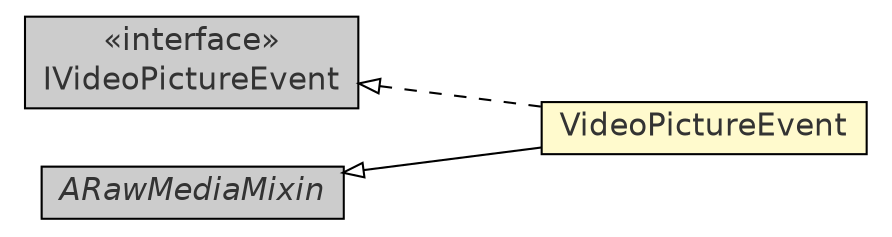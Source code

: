 #!/usr/local/bin/dot
#
# Class diagram 
# Generated by UmlGraph version 4.8 (http://www.spinellis.gr/sw/umlgraph)
#

digraph G {
	edge [fontname="Helvetica",fontsize=10,labelfontname="Helvetica",labelfontsize=10];
	node [fontname="Helvetica",fontsize=10,shape=plaintext];
	rankdir=LR;
	ranksep=1;
	// com.xuggle.mediatool.event.IVideoPictureEvent
	c22823 [label=<<table border="0" cellborder="1" cellspacing="0" cellpadding="2" port="p" bgcolor="grey80" href="./IVideoPictureEvent.html">
		<tr><td><table border="0" cellspacing="0" cellpadding="1">
			<tr><td> &laquo;interface&raquo; </td></tr>
			<tr><td> IVideoPictureEvent </td></tr>
		</table></td></tr>
		</table>>, fontname="Helvetica", fontcolor="grey20", fontsize=15.0];
	// com.xuggle.mediatool.event.ARawMediaMixin
	c22825 [label=<<table border="0" cellborder="1" cellspacing="0" cellpadding="2" port="p" bgcolor="grey80" href="./ARawMediaMixin.html">
		<tr><td><table border="0" cellspacing="0" cellpadding="1">
			<tr><td><font face="Helvetica-Oblique"> ARawMediaMixin </font></td></tr>
		</table></td></tr>
		</table>>, fontname="Helvetica", fontcolor="grey20", fontsize=15.0];
	// com.xuggle.mediatool.event.VideoPictureEvent
	c22844 [label=<<table border="0" cellborder="1" cellspacing="0" cellpadding="2" port="p" bgcolor="lemonChiffon" href="./VideoPictureEvent.html">
		<tr><td><table border="0" cellspacing="0" cellpadding="1">
			<tr><td> VideoPictureEvent </td></tr>
		</table></td></tr>
		</table>>, fontname="Helvetica", fontcolor="grey20", fontsize=15.0];
	//com.xuggle.mediatool.event.VideoPictureEvent extends com.xuggle.mediatool.event.ARawMediaMixin
	c22825:p -> c22844:p [dir=back,arrowtail=empty];
	//com.xuggle.mediatool.event.VideoPictureEvent implements com.xuggle.mediatool.event.IVideoPictureEvent
	c22823:p -> c22844:p [dir=back,arrowtail=empty,style=dashed];
}

